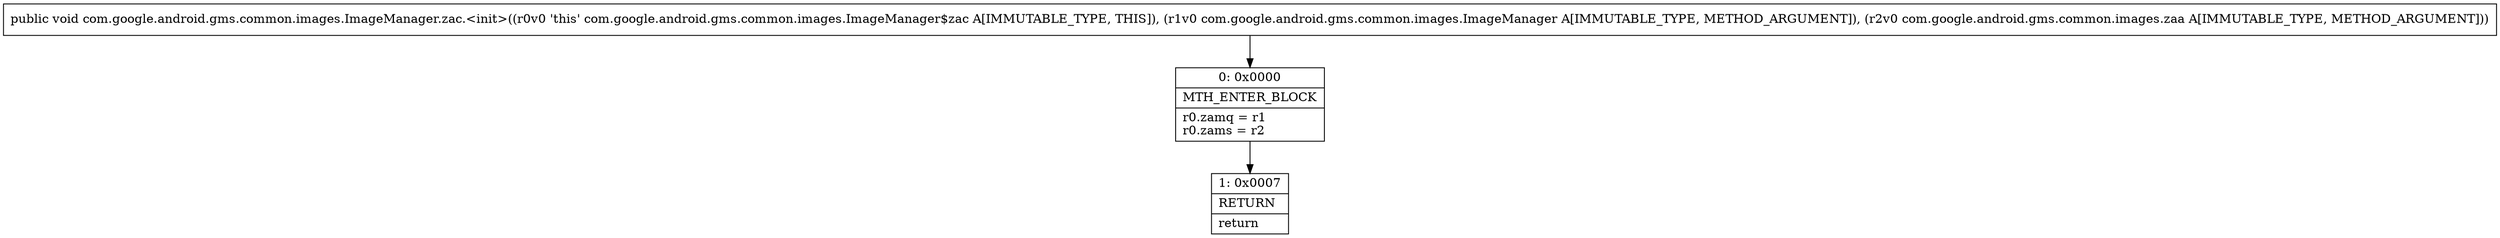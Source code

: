 digraph "CFG forcom.google.android.gms.common.images.ImageManager.zac.\<init\>(Lcom\/google\/android\/gms\/common\/images\/ImageManager;Lcom\/google\/android\/gms\/common\/images\/zaa;)V" {
Node_0 [shape=record,label="{0\:\ 0x0000|MTH_ENTER_BLOCK\l|r0.zamq = r1\lr0.zams = r2\l}"];
Node_1 [shape=record,label="{1\:\ 0x0007|RETURN\l|return\l}"];
MethodNode[shape=record,label="{public void com.google.android.gms.common.images.ImageManager.zac.\<init\>((r0v0 'this' com.google.android.gms.common.images.ImageManager$zac A[IMMUTABLE_TYPE, THIS]), (r1v0 com.google.android.gms.common.images.ImageManager A[IMMUTABLE_TYPE, METHOD_ARGUMENT]), (r2v0 com.google.android.gms.common.images.zaa A[IMMUTABLE_TYPE, METHOD_ARGUMENT])) }"];
MethodNode -> Node_0;
Node_0 -> Node_1;
}

